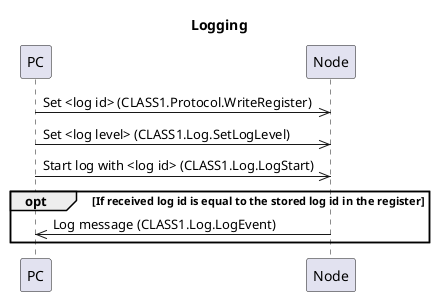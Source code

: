 @startuml

title "Logging"

participant PC as pc
participant Node as node

pc ->> node: Set <log id> (CLASS1.Protocol.WriteRegister)
pc ->> node: Set <log level> (CLASS1.Log.SetLogLevel)
pc ->> node: Start log with <log id> (CLASS1.Log.LogStart)

opt If received log id is equal to the stored log id in the register
    node ->> pc: Log message (CLASS1.Log.LogEvent)
end opt

@enduml